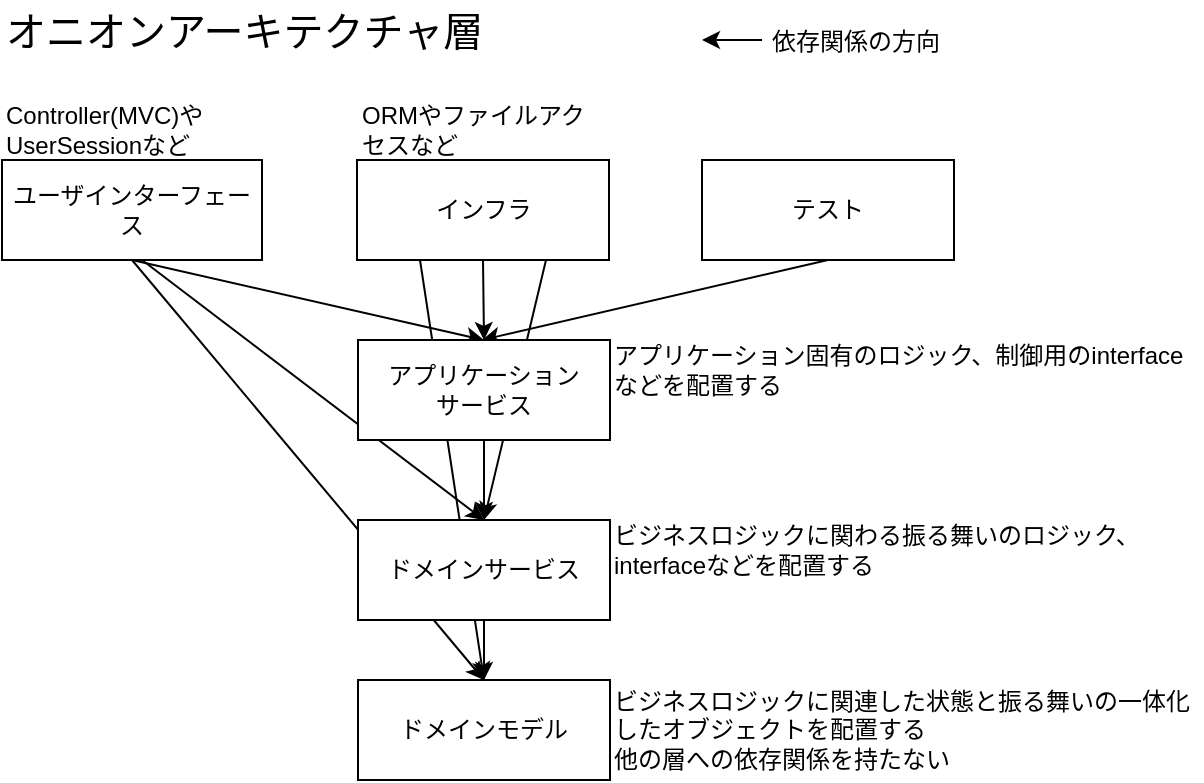 <mxfile version="20.6.0" type="github">
  <diagram id="zp_3S6Bajf4B0arZD00L" name="ページ1">
    <mxGraphModel dx="951" dy="603" grid="1" gridSize="10" guides="1" tooltips="1" connect="1" arrows="1" fold="1" page="1" pageScale="1" pageWidth="827" pageHeight="1169" math="0" shadow="0">
      <root>
        <mxCell id="0" />
        <mxCell id="1" parent="0" />
        <mxCell id="6FzW9IDtcojkeH0w5iIs-1" value="ユーザインターフェース" style="rounded=0;whiteSpace=wrap;html=1;" vertex="1" parent="1">
          <mxGeometry x="110" y="220" width="130" height="50" as="geometry" />
        </mxCell>
        <mxCell id="6FzW9IDtcojkeH0w5iIs-2" value="インフラ" style="rounded=0;whiteSpace=wrap;html=1;" vertex="1" parent="1">
          <mxGeometry x="287.5" y="220" width="126" height="50" as="geometry" />
        </mxCell>
        <mxCell id="6FzW9IDtcojkeH0w5iIs-3" value="テスト" style="rounded=0;whiteSpace=wrap;html=1;" vertex="1" parent="1">
          <mxGeometry x="460" y="220" width="126" height="50" as="geometry" />
        </mxCell>
        <mxCell id="6FzW9IDtcojkeH0w5iIs-6" value="ドメインモデル" style="rounded=0;whiteSpace=wrap;html=1;" vertex="1" parent="1">
          <mxGeometry x="288" y="480" width="126" height="50" as="geometry" />
        </mxCell>
        <mxCell id="6FzW9IDtcojkeH0w5iIs-7" value="オニオンアーキテクチャ層" style="text;html=1;strokeColor=none;fillColor=none;align=left;verticalAlign=middle;whiteSpace=wrap;rounded=0;fontSize=20;" vertex="1" parent="1">
          <mxGeometry x="110" y="140" width="290" height="30" as="geometry" />
        </mxCell>
        <mxCell id="6FzW9IDtcojkeH0w5iIs-8" value="ビジネスロジックに関連した状態と振る舞いの一体化したオブジェクトを配置する&lt;br&gt;他の層への依存関係を持たない" style="text;html=1;strokeColor=none;fillColor=none;align=left;verticalAlign=middle;whiteSpace=wrap;rounded=0;fontSize=12;" vertex="1" parent="1">
          <mxGeometry x="414" y="490" width="296" height="30" as="geometry" />
        </mxCell>
        <mxCell id="6FzW9IDtcojkeH0w5iIs-9" value="ビジネスロジックに関わる振る舞いのロジック、interfaceなどを配置する" style="text;html=1;strokeColor=none;fillColor=none;align=left;verticalAlign=middle;whiteSpace=wrap;rounded=0;fontSize=12;" vertex="1" parent="1">
          <mxGeometry x="414" y="400" width="296" height="30" as="geometry" />
        </mxCell>
        <mxCell id="6FzW9IDtcojkeH0w5iIs-10" value="アプリケーション固有のロジック、制御用のinterfaceなどを配置する" style="text;html=1;strokeColor=none;fillColor=none;align=left;verticalAlign=middle;whiteSpace=wrap;rounded=0;fontSize=12;" vertex="1" parent="1">
          <mxGeometry x="414" y="310" width="296" height="30" as="geometry" />
        </mxCell>
        <mxCell id="6FzW9IDtcojkeH0w5iIs-11" value="ORMやファイルアクセスなど" style="text;html=1;strokeColor=none;fillColor=none;align=left;verticalAlign=middle;whiteSpace=wrap;rounded=0;fontSize=12;" vertex="1" parent="1">
          <mxGeometry x="288" y="190" width="120" height="30" as="geometry" />
        </mxCell>
        <mxCell id="6FzW9IDtcojkeH0w5iIs-12" value="Controller(MVC)やUserSessionなど" style="text;html=1;strokeColor=none;fillColor=none;align=left;verticalAlign=middle;whiteSpace=wrap;rounded=0;fontSize=12;" vertex="1" parent="1">
          <mxGeometry x="110" y="190" width="120" height="30" as="geometry" />
        </mxCell>
        <mxCell id="6FzW9IDtcojkeH0w5iIs-13" value="" style="endArrow=classic;html=1;rounded=0;fontSize=12;exitX=0.5;exitY=1;exitDx=0;exitDy=0;entryX=0.5;entryY=0;entryDx=0;entryDy=0;" edge="1" parent="1" source="6FzW9IDtcojkeH0w5iIs-1" target="6FzW9IDtcojkeH0w5iIs-4">
          <mxGeometry width="50" height="50" relative="1" as="geometry">
            <mxPoint x="170" y="370" as="sourcePoint" />
            <mxPoint x="220" y="320" as="targetPoint" />
          </mxGeometry>
        </mxCell>
        <mxCell id="6FzW9IDtcojkeH0w5iIs-15" value="" style="endArrow=classic;html=1;rounded=0;fontSize=12;exitX=0.5;exitY=1;exitDx=0;exitDy=0;entryX=0.5;entryY=0;entryDx=0;entryDy=0;" edge="1" parent="1" source="6FzW9IDtcojkeH0w5iIs-2" target="6FzW9IDtcojkeH0w5iIs-4">
          <mxGeometry width="50" height="50" relative="1" as="geometry">
            <mxPoint x="630" y="380" as="sourcePoint" />
            <mxPoint x="680" y="330" as="targetPoint" />
          </mxGeometry>
        </mxCell>
        <mxCell id="6FzW9IDtcojkeH0w5iIs-16" value="" style="endArrow=classic;html=1;rounded=0;fontSize=12;exitX=0.5;exitY=1;exitDx=0;exitDy=0;" edge="1" parent="1" source="6FzW9IDtcojkeH0w5iIs-3">
          <mxGeometry width="50" height="50" relative="1" as="geometry">
            <mxPoint x="630" y="380" as="sourcePoint" />
            <mxPoint x="350" y="310" as="targetPoint" />
          </mxGeometry>
        </mxCell>
        <mxCell id="6FzW9IDtcojkeH0w5iIs-17" value="" style="endArrow=classic;html=1;rounded=0;fontSize=12;" edge="1" parent="1">
          <mxGeometry width="50" height="50" relative="1" as="geometry">
            <mxPoint x="490" y="160" as="sourcePoint" />
            <mxPoint x="460" y="160" as="targetPoint" />
          </mxGeometry>
        </mxCell>
        <mxCell id="6FzW9IDtcojkeH0w5iIs-18" value="依存関係の方向" style="text;html=1;strokeColor=none;fillColor=none;align=left;verticalAlign=middle;whiteSpace=wrap;rounded=0;fontSize=12;" vertex="1" parent="1">
          <mxGeometry x="493" y="146" width="120" height="30" as="geometry" />
        </mxCell>
        <mxCell id="6FzW9IDtcojkeH0w5iIs-19" value="" style="endArrow=classic;html=1;rounded=0;fontSize=12;exitX=0.5;exitY=1;exitDx=0;exitDy=0;" edge="1" parent="1" source="6FzW9IDtcojkeH0w5iIs-4" target="6FzW9IDtcojkeH0w5iIs-5">
          <mxGeometry width="50" height="50" relative="1" as="geometry">
            <mxPoint x="341.5" y="390" as="sourcePoint" />
            <mxPoint x="168.5" y="430" as="targetPoint" />
          </mxGeometry>
        </mxCell>
        <mxCell id="6FzW9IDtcojkeH0w5iIs-21" value="" style="endArrow=classic;html=1;rounded=0;fontSize=12;exitX=0.5;exitY=1;exitDx=0;exitDy=0;entryX=0.5;entryY=0;entryDx=0;entryDy=0;" edge="1" parent="1" source="6FzW9IDtcojkeH0w5iIs-5" target="6FzW9IDtcojkeH0w5iIs-6">
          <mxGeometry width="50" height="50" relative="1" as="geometry">
            <mxPoint x="370" y="490" as="sourcePoint" />
            <mxPoint x="420" y="440" as="targetPoint" />
          </mxGeometry>
        </mxCell>
        <mxCell id="6FzW9IDtcojkeH0w5iIs-22" value="" style="endArrow=classic;html=1;rounded=0;fontSize=12;entryX=0.5;entryY=0;entryDx=0;entryDy=0;" edge="1" parent="1" target="6FzW9IDtcojkeH0w5iIs-5">
          <mxGeometry width="50" height="50" relative="1" as="geometry">
            <mxPoint x="180" y="270" as="sourcePoint" />
            <mxPoint x="361" y="320" as="targetPoint" />
          </mxGeometry>
        </mxCell>
        <mxCell id="6FzW9IDtcojkeH0w5iIs-24" value="" style="endArrow=classic;html=1;rounded=0;fontSize=12;entryX=0.5;entryY=0;entryDx=0;entryDy=0;exitX=0.5;exitY=1;exitDx=0;exitDy=0;" edge="1" parent="1" source="6FzW9IDtcojkeH0w5iIs-1" target="6FzW9IDtcojkeH0w5iIs-6">
          <mxGeometry width="50" height="50" relative="1" as="geometry">
            <mxPoint x="190" y="280" as="sourcePoint" />
            <mxPoint x="361" y="410" as="targetPoint" />
          </mxGeometry>
        </mxCell>
        <mxCell id="6FzW9IDtcojkeH0w5iIs-26" value="" style="endArrow=classic;html=1;rounded=0;fontSize=12;exitX=0.75;exitY=1;exitDx=0;exitDy=0;entryX=0.5;entryY=0;entryDx=0;entryDy=0;" edge="1" parent="1" source="6FzW9IDtcojkeH0w5iIs-2" target="6FzW9IDtcojkeH0w5iIs-5">
          <mxGeometry width="50" height="50" relative="1" as="geometry">
            <mxPoint x="360.5" y="280" as="sourcePoint" />
            <mxPoint x="361" y="320" as="targetPoint" />
          </mxGeometry>
        </mxCell>
        <mxCell id="6FzW9IDtcojkeH0w5iIs-27" value="" style="endArrow=classic;html=1;rounded=0;fontSize=12;exitX=0.25;exitY=1;exitDx=0;exitDy=0;entryX=0.5;entryY=0;entryDx=0;entryDy=0;" edge="1" parent="1" source="6FzW9IDtcojkeH0w5iIs-2" target="6FzW9IDtcojkeH0w5iIs-6">
          <mxGeometry width="50" height="50" relative="1" as="geometry">
            <mxPoint x="392" y="280" as="sourcePoint" />
            <mxPoint x="361" y="410" as="targetPoint" />
          </mxGeometry>
        </mxCell>
        <mxCell id="6FzW9IDtcojkeH0w5iIs-5" value="ドメインサービス" style="rounded=0;whiteSpace=wrap;html=1;" vertex="1" parent="1">
          <mxGeometry x="288" y="400" width="126" height="50" as="geometry" />
        </mxCell>
        <mxCell id="6FzW9IDtcojkeH0w5iIs-4" value="アプリケーション&lt;br&gt;サービス" style="rounded=0;whiteSpace=wrap;html=1;" vertex="1" parent="1">
          <mxGeometry x="288" y="310" width="126" height="50" as="geometry" />
        </mxCell>
      </root>
    </mxGraphModel>
  </diagram>
</mxfile>

